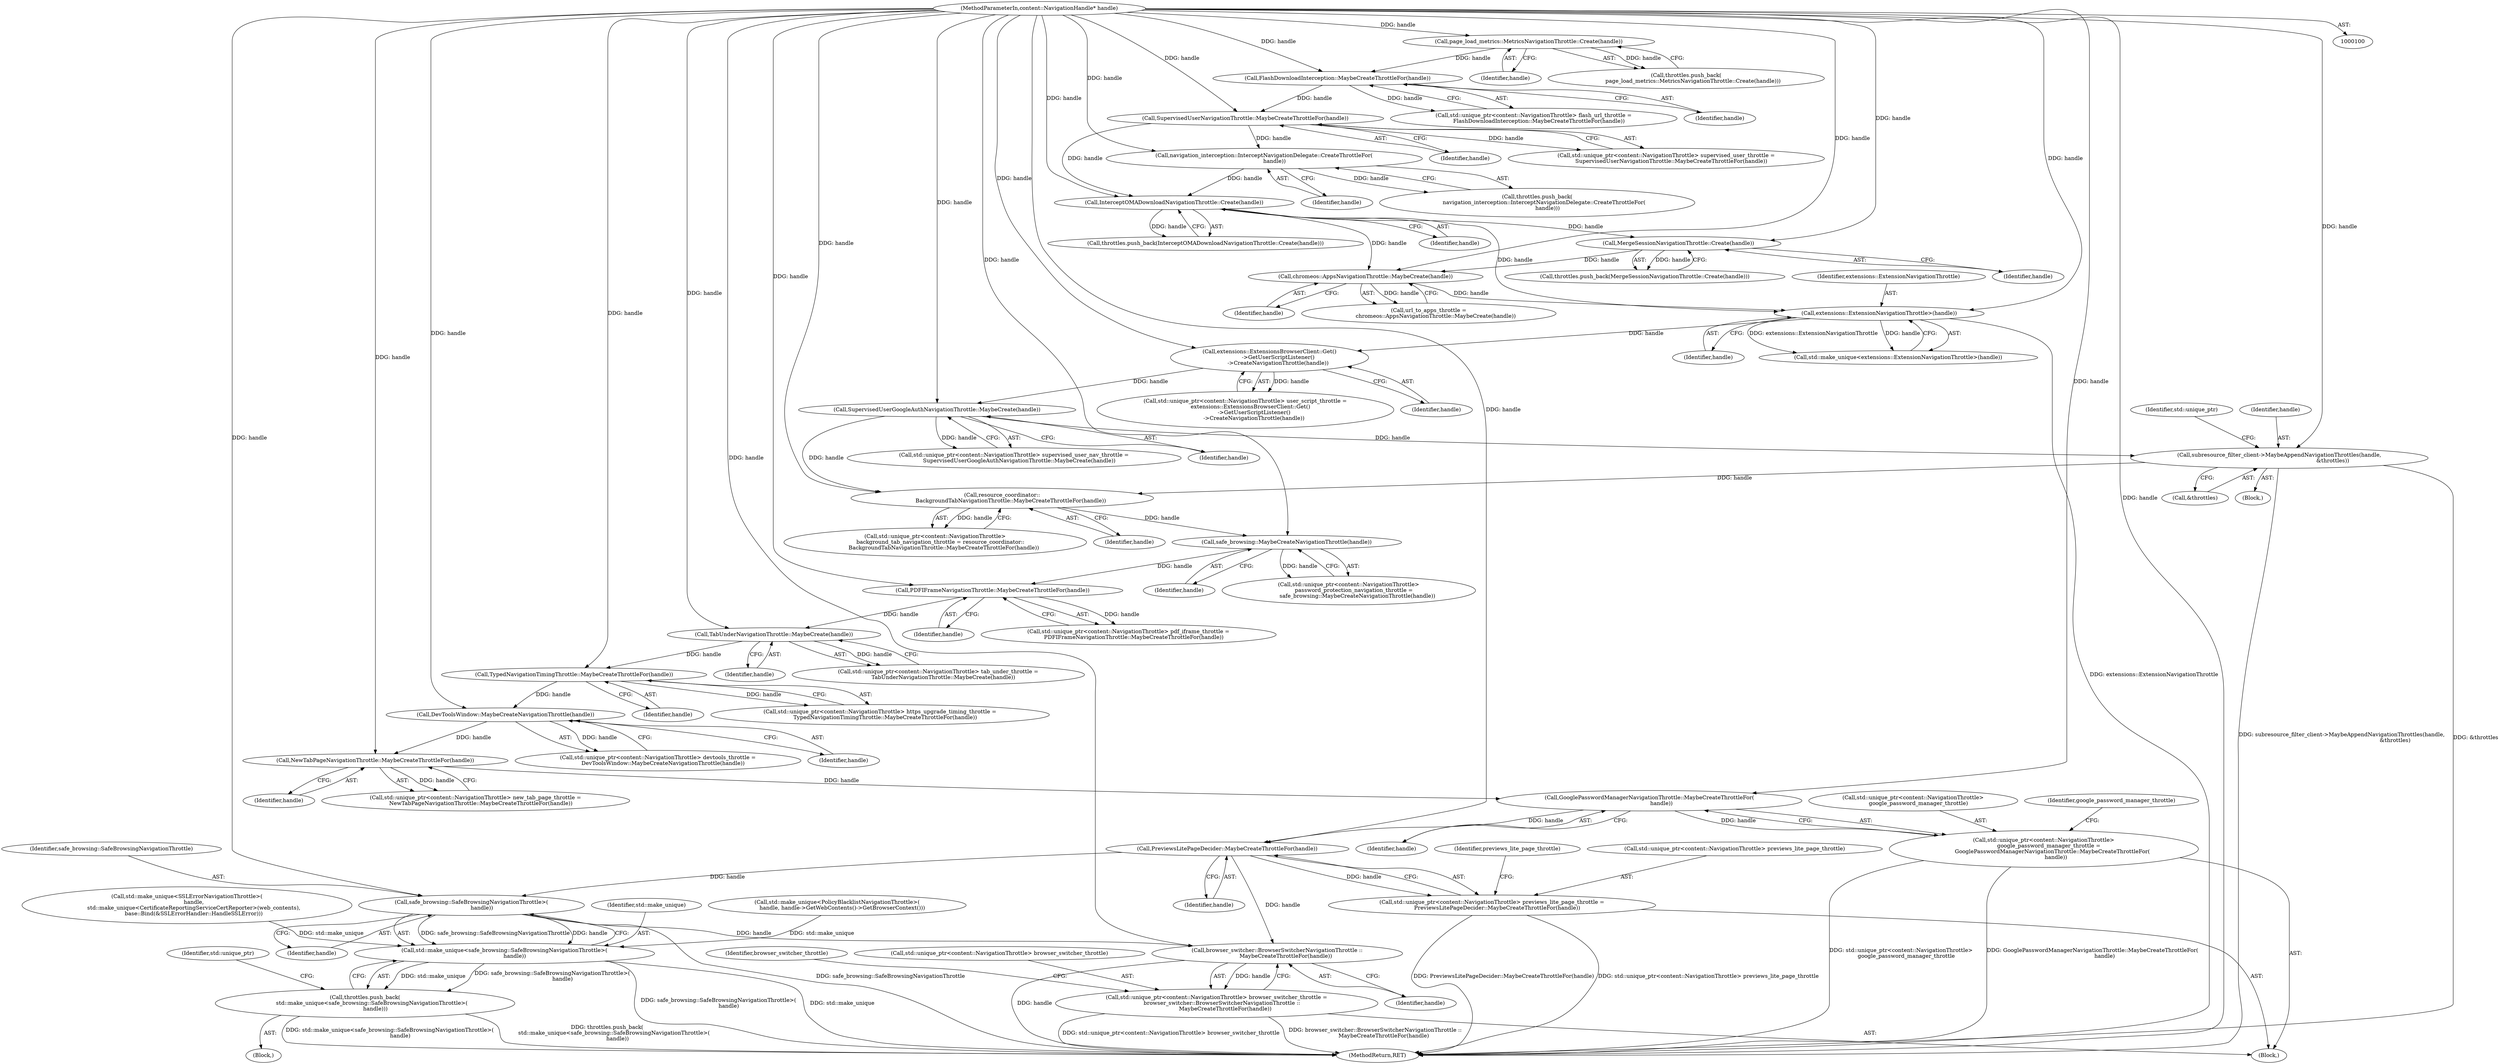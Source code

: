digraph "0_Chrome_5bb223676defeba9c44a5ce42460c86e24561e73@pointer" {
"1000352" [label="(Call,GooglePasswordManagerNavigationThrottle::MaybeCreateThrottleFor(\n              handle))"];
"1000339" [label="(Call,NewTabPageNavigationThrottle::MaybeCreateThrottleFor(handle))"];
"1000326" [label="(Call,DevToolsWindow::MaybeCreateNavigationThrottle(handle))"];
"1000313" [label="(Call,TypedNavigationTimingThrottle::MaybeCreateThrottleFor(handle))"];
"1000272" [label="(Call,TabUnderNavigationThrottle::MaybeCreate(handle))"];
"1000259" [label="(Call,PDFIFrameNavigationThrottle::MaybeCreateThrottleFor(handle))"];
"1000245" [label="(Call,safe_browsing::MaybeCreateNavigationThrottle(handle))"];
"1000232" [label="(Call,resource_coordinator::\n          BackgroundTabNavigationThrottle::MaybeCreateThrottleFor(handle))"];
"1000222" [label="(Call,subresource_filter_client->MaybeAppendNavigationThrottles(handle,\n                                                              &throttles))"];
"1000208" [label="(Call,SupervisedUserGoogleAuthNavigationThrottle::MaybeCreate(handle))"];
"1000195" [label="(Call,extensions::ExtensionsBrowserClient::Get()\n          ->GetUserScriptListener()\n          ->CreateNavigationThrottle(handle))"];
"1000186" [label="(Call,extensions::ExtensionNavigationThrottle>(handle))"];
"1000157" [label="(Call,InterceptOMADownloadNavigationThrottle::Create(handle))"];
"1000154" [label="(Call,navigation_interception::InterceptNavigationDelegate::CreateThrottleFor(\n            handle))"];
"1000135" [label="(Call,SupervisedUserNavigationThrottle::MaybeCreateThrottleFor(handle))"];
"1000122" [label="(Call,FlashDownloadInterception::MaybeCreateThrottleFor(handle))"];
"1000114" [label="(Call,page_load_metrics::MetricsNavigationThrottle::Create(handle))"];
"1000101" [label="(MethodParameterIn,content::NavigationHandle* handle)"];
"1000176" [label="(Call,chromeos::AppsNavigationThrottle::MaybeCreate(handle))"];
"1000171" [label="(Call,MergeSessionNavigationThrottle::Create(handle))"];
"1000346" [label="(Call,std::unique_ptr<content::NavigationThrottle>\n      google_password_manager_throttle =\n          GooglePasswordManagerNavigationThrottle::MaybeCreateThrottleFor(\n              handle))"];
"1000365" [label="(Call,PreviewsLitePageDecider::MaybeCreateThrottleFor(handle))"];
"1000359" [label="(Call,std::unique_ptr<content::NavigationThrottle> previews_lite_page_throttle =\n      PreviewsLitePageDecider::MaybeCreateThrottleFor(handle))"];
"1000379" [label="(Call,safe_browsing::SafeBrowsingNavigationThrottle>(\n            handle))"];
"1000377" [label="(Call,std::make_unique<safe_browsing::SafeBrowsingNavigationThrottle>(\n            handle))"];
"1000376" [label="(Call,throttles.push_back(\n        std::make_unique<safe_browsing::SafeBrowsingNavigationThrottle>(\n            handle)))"];
"1000388" [label="(Call,browser_switcher::BrowserSwitcherNavigationThrottle ::\n          MaybeCreateThrottleFor(handle))"];
"1000382" [label="(Call,std::unique_ptr<content::NavigationThrottle> browser_switcher_throttle =\n      browser_switcher::BrowserSwitcherNavigationThrottle ::\n          MaybeCreateThrottleFor(handle))"];
"1000195" [label="(Call,extensions::ExtensionsBrowserClient::Get()\n          ->GetUserScriptListener()\n          ->CreateNavigationThrottle(handle))"];
"1000340" [label="(Identifier,handle)"];
"1000382" [label="(Call,std::unique_ptr<content::NavigationThrottle> browser_switcher_throttle =\n      browser_switcher::BrowserSwitcherNavigationThrottle ::\n          MaybeCreateThrottleFor(handle))"];
"1000172" [label="(Identifier,handle)"];
"1000113" [label="(Call,throttles.push_back(\n        page_load_metrics::MetricsNavigationThrottle::Create(handle)))"];
"1000196" [label="(Identifier,handle)"];
"1000314" [label="(Identifier,handle)"];
"1000122" [label="(Call,FlashDownloadInterception::MaybeCreateThrottleFor(handle))"];
"1000116" [label="(Call,std::unique_ptr<content::NavigationThrottle> flash_url_throttle =\n      FlashDownloadInterception::MaybeCreateThrottleFor(handle))"];
"1000378" [label="(Identifier,std::make_unique)"];
"1000176" [label="(Call,chromeos::AppsNavigationThrottle::MaybeCreate(handle))"];
"1000101" [label="(MethodParameterIn,content::NavigationHandle* handle)"];
"1000260" [label="(Identifier,handle)"];
"1000388" [label="(Call,browser_switcher::BrowserSwitcherNavigationThrottle ::\n          MaybeCreateThrottleFor(handle))"];
"1000397" [label="(MethodReturn,RET)"];
"1000280" [label="(Call,std::make_unique<PolicyBlacklistNavigationThrottle>(\n      handle, handle->GetWebContents()->GetBrowserContext()))"];
"1000253" [label="(Call,std::unique_ptr<content::NavigationThrottle> pdf_iframe_throttle =\n      PDFIFrameNavigationThrottle::MaybeCreateThrottleFor(handle))"];
"1000188" [label="(Identifier,handle)"];
"1000355" [label="(Identifier,google_password_manager_throttle)"];
"1000226" [label="(Call,std::unique_ptr<content::NavigationThrottle>\n      background_tab_navigation_throttle = resource_coordinator::\n          BackgroundTabNavigationThrottle::MaybeCreateThrottleFor(handle))"];
"1000384" [label="(Identifier,std::unique_ptr)"];
"1000377" [label="(Call,std::make_unique<safe_browsing::SafeBrowsingNavigationThrottle>(\n            handle))"];
"1000224" [label="(Call,&throttles)"];
"1000154" [label="(Call,navigation_interception::InterceptNavigationDelegate::CreateThrottleFor(\n            handle))"];
"1000320" [label="(Call,std::unique_ptr<content::NavigationThrottle> devtools_throttle =\n      DevToolsWindow::MaybeCreateNavigationThrottle(handle))"];
"1000246" [label="(Identifier,handle)"];
"1000368" [label="(Identifier,previews_lite_page_throttle)"];
"1000222" [label="(Call,subresource_filter_client->MaybeAppendNavigationThrottles(handle,\n                                                              &throttles))"];
"1000313" [label="(Call,TypedNavigationTimingThrottle::MaybeCreateThrottleFor(handle))"];
"1000360" [label="(Call,std::unique_ptr<content::NavigationThrottle> previews_lite_page_throttle)"];
"1000239" [label="(Call,std::unique_ptr<content::NavigationThrottle>\n      password_protection_navigation_throttle =\n          safe_browsing::MaybeCreateNavigationThrottle(handle))"];
"1000326" [label="(Call,DevToolsWindow::MaybeCreateNavigationThrottle(handle))"];
"1000177" [label="(Identifier,handle)"];
"1000359" [label="(Call,std::unique_ptr<content::NavigationThrottle> previews_lite_page_throttle =\n      PreviewsLitePageDecider::MaybeCreateThrottleFor(handle))"];
"1000115" [label="(Identifier,handle)"];
"1000375" [label="(Block,)"];
"1000156" [label="(Call,throttles.push_back(InterceptOMADownloadNavigationThrottle::Create(handle)))"];
"1000273" [label="(Identifier,handle)"];
"1000155" [label="(Identifier,handle)"];
"1000327" [label="(Identifier,handle)"];
"1000333" [label="(Call,std::unique_ptr<content::NavigationThrottle> new_tab_page_throttle =\n      NewTabPageNavigationThrottle::MaybeCreateThrottleFor(handle))"];
"1000383" [label="(Call,std::unique_ptr<content::NavigationThrottle> browser_switcher_throttle)"];
"1000153" [label="(Call,throttles.push_back(\n        navigation_interception::InterceptNavigationDelegate::CreateThrottleFor(\n            handle)))"];
"1000228" [label="(Identifier,std::unique_ptr)"];
"1000187" [label="(Identifier,extensions::ExtensionNavigationThrottle)"];
"1000233" [label="(Identifier,handle)"];
"1000158" [label="(Identifier,handle)"];
"1000292" [label="(Call,std::make_unique<SSLErrorNavigationThrottle>(\n        handle,\n        std::make_unique<CertificateReportingServiceCertReporter>(web_contents),\n        base::Bind(&SSLErrorHandler::HandleSSLError)))"];
"1000232" [label="(Call,resource_coordinator::\n          BackgroundTabNavigationThrottle::MaybeCreateThrottleFor(handle))"];
"1000380" [label="(Identifier,safe_browsing::SafeBrowsingNavigationThrottle)"];
"1000221" [label="(Block,)"];
"1000365" [label="(Call,PreviewsLitePageDecider::MaybeCreateThrottleFor(handle))"];
"1000245" [label="(Call,safe_browsing::MaybeCreateNavigationThrottle(handle))"];
"1000171" [label="(Call,MergeSessionNavigationThrottle::Create(handle))"];
"1000266" [label="(Call,std::unique_ptr<content::NavigationThrottle> tab_under_throttle =\n      TabUnderNavigationThrottle::MaybeCreate(handle))"];
"1000129" [label="(Call,std::unique_ptr<content::NavigationThrottle> supervised_user_throttle =\n      SupervisedUserNavigationThrottle::MaybeCreateThrottleFor(handle))"];
"1000135" [label="(Call,SupervisedUserNavigationThrottle::MaybeCreateThrottleFor(handle))"];
"1000376" [label="(Call,throttles.push_back(\n        std::make_unique<safe_browsing::SafeBrowsingNavigationThrottle>(\n            handle)))"];
"1000209" [label="(Identifier,handle)"];
"1000353" [label="(Identifier,handle)"];
"1000136" [label="(Identifier,handle)"];
"1000307" [label="(Call,std::unique_ptr<content::NavigationThrottle> https_upgrade_timing_throttle =\n      TypedNavigationTimingThrottle::MaybeCreateThrottleFor(handle))"];
"1000184" [label="(Call,std::make_unique<extensions::ExtensionNavigationThrottle>(handle))"];
"1000272" [label="(Call,TabUnderNavigationThrottle::MaybeCreate(handle))"];
"1000339" [label="(Call,NewTabPageNavigationThrottle::MaybeCreateThrottleFor(handle))"];
"1000186" [label="(Call,extensions::ExtensionNavigationThrottle>(handle))"];
"1000170" [label="(Call,throttles.push_back(MergeSessionNavigationThrottle::Create(handle)))"];
"1000389" [label="(Identifier,handle)"];
"1000379" [label="(Call,safe_browsing::SafeBrowsingNavigationThrottle>(\n            handle))"];
"1000346" [label="(Call,std::unique_ptr<content::NavigationThrottle>\n      google_password_manager_throttle =\n          GooglePasswordManagerNavigationThrottle::MaybeCreateThrottleFor(\n              handle))"];
"1000223" [label="(Identifier,handle)"];
"1000208" [label="(Call,SupervisedUserGoogleAuthNavigationThrottle::MaybeCreate(handle))"];
"1000381" [label="(Identifier,handle)"];
"1000157" [label="(Call,InterceptOMADownloadNavigationThrottle::Create(handle))"];
"1000114" [label="(Call,page_load_metrics::MetricsNavigationThrottle::Create(handle))"];
"1000352" [label="(Call,GooglePasswordManagerNavigationThrottle::MaybeCreateThrottleFor(\n              handle))"];
"1000202" [label="(Call,std::unique_ptr<content::NavigationThrottle> supervised_user_nav_throttle =\n      SupervisedUserGoogleAuthNavigationThrottle::MaybeCreate(handle))"];
"1000259" [label="(Call,PDFIFrameNavigationThrottle::MaybeCreateThrottleFor(handle))"];
"1000102" [label="(Block,)"];
"1000391" [label="(Identifier,browser_switcher_throttle)"];
"1000174" [label="(Call,url_to_apps_throttle =\n        chromeos::AppsNavigationThrottle::MaybeCreate(handle))"];
"1000123" [label="(Identifier,handle)"];
"1000347" [label="(Call,std::unique_ptr<content::NavigationThrottle>\n      google_password_manager_throttle)"];
"1000366" [label="(Identifier,handle)"];
"1000189" [label="(Call,std::unique_ptr<content::NavigationThrottle> user_script_throttle =\n      extensions::ExtensionsBrowserClient::Get()\n          ->GetUserScriptListener()\n          ->CreateNavigationThrottle(handle))"];
"1000352" -> "1000346"  [label="AST: "];
"1000352" -> "1000353"  [label="CFG: "];
"1000353" -> "1000352"  [label="AST: "];
"1000346" -> "1000352"  [label="CFG: "];
"1000352" -> "1000346"  [label="DDG: handle"];
"1000339" -> "1000352"  [label="DDG: handle"];
"1000101" -> "1000352"  [label="DDG: handle"];
"1000352" -> "1000365"  [label="DDG: handle"];
"1000339" -> "1000333"  [label="AST: "];
"1000339" -> "1000340"  [label="CFG: "];
"1000340" -> "1000339"  [label="AST: "];
"1000333" -> "1000339"  [label="CFG: "];
"1000339" -> "1000333"  [label="DDG: handle"];
"1000326" -> "1000339"  [label="DDG: handle"];
"1000101" -> "1000339"  [label="DDG: handle"];
"1000326" -> "1000320"  [label="AST: "];
"1000326" -> "1000327"  [label="CFG: "];
"1000327" -> "1000326"  [label="AST: "];
"1000320" -> "1000326"  [label="CFG: "];
"1000326" -> "1000320"  [label="DDG: handle"];
"1000313" -> "1000326"  [label="DDG: handle"];
"1000101" -> "1000326"  [label="DDG: handle"];
"1000313" -> "1000307"  [label="AST: "];
"1000313" -> "1000314"  [label="CFG: "];
"1000314" -> "1000313"  [label="AST: "];
"1000307" -> "1000313"  [label="CFG: "];
"1000313" -> "1000307"  [label="DDG: handle"];
"1000272" -> "1000313"  [label="DDG: handle"];
"1000101" -> "1000313"  [label="DDG: handle"];
"1000272" -> "1000266"  [label="AST: "];
"1000272" -> "1000273"  [label="CFG: "];
"1000273" -> "1000272"  [label="AST: "];
"1000266" -> "1000272"  [label="CFG: "];
"1000272" -> "1000266"  [label="DDG: handle"];
"1000259" -> "1000272"  [label="DDG: handle"];
"1000101" -> "1000272"  [label="DDG: handle"];
"1000259" -> "1000253"  [label="AST: "];
"1000259" -> "1000260"  [label="CFG: "];
"1000260" -> "1000259"  [label="AST: "];
"1000253" -> "1000259"  [label="CFG: "];
"1000259" -> "1000253"  [label="DDG: handle"];
"1000245" -> "1000259"  [label="DDG: handle"];
"1000101" -> "1000259"  [label="DDG: handle"];
"1000245" -> "1000239"  [label="AST: "];
"1000245" -> "1000246"  [label="CFG: "];
"1000246" -> "1000245"  [label="AST: "];
"1000239" -> "1000245"  [label="CFG: "];
"1000245" -> "1000239"  [label="DDG: handle"];
"1000232" -> "1000245"  [label="DDG: handle"];
"1000101" -> "1000245"  [label="DDG: handle"];
"1000232" -> "1000226"  [label="AST: "];
"1000232" -> "1000233"  [label="CFG: "];
"1000233" -> "1000232"  [label="AST: "];
"1000226" -> "1000232"  [label="CFG: "];
"1000232" -> "1000226"  [label="DDG: handle"];
"1000222" -> "1000232"  [label="DDG: handle"];
"1000208" -> "1000232"  [label="DDG: handle"];
"1000101" -> "1000232"  [label="DDG: handle"];
"1000222" -> "1000221"  [label="AST: "];
"1000222" -> "1000224"  [label="CFG: "];
"1000223" -> "1000222"  [label="AST: "];
"1000224" -> "1000222"  [label="AST: "];
"1000228" -> "1000222"  [label="CFG: "];
"1000222" -> "1000397"  [label="DDG: subresource_filter_client->MaybeAppendNavigationThrottles(handle,\n                                                              &throttles)"];
"1000222" -> "1000397"  [label="DDG: &throttles"];
"1000208" -> "1000222"  [label="DDG: handle"];
"1000101" -> "1000222"  [label="DDG: handle"];
"1000208" -> "1000202"  [label="AST: "];
"1000208" -> "1000209"  [label="CFG: "];
"1000209" -> "1000208"  [label="AST: "];
"1000202" -> "1000208"  [label="CFG: "];
"1000208" -> "1000202"  [label="DDG: handle"];
"1000195" -> "1000208"  [label="DDG: handle"];
"1000101" -> "1000208"  [label="DDG: handle"];
"1000195" -> "1000189"  [label="AST: "];
"1000195" -> "1000196"  [label="CFG: "];
"1000196" -> "1000195"  [label="AST: "];
"1000189" -> "1000195"  [label="CFG: "];
"1000195" -> "1000189"  [label="DDG: handle"];
"1000186" -> "1000195"  [label="DDG: handle"];
"1000101" -> "1000195"  [label="DDG: handle"];
"1000186" -> "1000184"  [label="AST: "];
"1000186" -> "1000188"  [label="CFG: "];
"1000187" -> "1000186"  [label="AST: "];
"1000188" -> "1000186"  [label="AST: "];
"1000184" -> "1000186"  [label="CFG: "];
"1000186" -> "1000397"  [label="DDG: extensions::ExtensionNavigationThrottle"];
"1000186" -> "1000184"  [label="DDG: extensions::ExtensionNavigationThrottle"];
"1000186" -> "1000184"  [label="DDG: handle"];
"1000157" -> "1000186"  [label="DDG: handle"];
"1000176" -> "1000186"  [label="DDG: handle"];
"1000101" -> "1000186"  [label="DDG: handle"];
"1000157" -> "1000156"  [label="AST: "];
"1000157" -> "1000158"  [label="CFG: "];
"1000158" -> "1000157"  [label="AST: "];
"1000156" -> "1000157"  [label="CFG: "];
"1000157" -> "1000156"  [label="DDG: handle"];
"1000154" -> "1000157"  [label="DDG: handle"];
"1000135" -> "1000157"  [label="DDG: handle"];
"1000101" -> "1000157"  [label="DDG: handle"];
"1000157" -> "1000171"  [label="DDG: handle"];
"1000157" -> "1000176"  [label="DDG: handle"];
"1000154" -> "1000153"  [label="AST: "];
"1000154" -> "1000155"  [label="CFG: "];
"1000155" -> "1000154"  [label="AST: "];
"1000153" -> "1000154"  [label="CFG: "];
"1000154" -> "1000153"  [label="DDG: handle"];
"1000135" -> "1000154"  [label="DDG: handle"];
"1000101" -> "1000154"  [label="DDG: handle"];
"1000135" -> "1000129"  [label="AST: "];
"1000135" -> "1000136"  [label="CFG: "];
"1000136" -> "1000135"  [label="AST: "];
"1000129" -> "1000135"  [label="CFG: "];
"1000135" -> "1000129"  [label="DDG: handle"];
"1000122" -> "1000135"  [label="DDG: handle"];
"1000101" -> "1000135"  [label="DDG: handle"];
"1000122" -> "1000116"  [label="AST: "];
"1000122" -> "1000123"  [label="CFG: "];
"1000123" -> "1000122"  [label="AST: "];
"1000116" -> "1000122"  [label="CFG: "];
"1000122" -> "1000116"  [label="DDG: handle"];
"1000114" -> "1000122"  [label="DDG: handle"];
"1000101" -> "1000122"  [label="DDG: handle"];
"1000114" -> "1000113"  [label="AST: "];
"1000114" -> "1000115"  [label="CFG: "];
"1000115" -> "1000114"  [label="AST: "];
"1000113" -> "1000114"  [label="CFG: "];
"1000114" -> "1000113"  [label="DDG: handle"];
"1000101" -> "1000114"  [label="DDG: handle"];
"1000101" -> "1000100"  [label="AST: "];
"1000101" -> "1000397"  [label="DDG: handle"];
"1000101" -> "1000171"  [label="DDG: handle"];
"1000101" -> "1000176"  [label="DDG: handle"];
"1000101" -> "1000365"  [label="DDG: handle"];
"1000101" -> "1000379"  [label="DDG: handle"];
"1000101" -> "1000388"  [label="DDG: handle"];
"1000176" -> "1000174"  [label="AST: "];
"1000176" -> "1000177"  [label="CFG: "];
"1000177" -> "1000176"  [label="AST: "];
"1000174" -> "1000176"  [label="CFG: "];
"1000176" -> "1000174"  [label="DDG: handle"];
"1000171" -> "1000176"  [label="DDG: handle"];
"1000171" -> "1000170"  [label="AST: "];
"1000171" -> "1000172"  [label="CFG: "];
"1000172" -> "1000171"  [label="AST: "];
"1000170" -> "1000171"  [label="CFG: "];
"1000171" -> "1000170"  [label="DDG: handle"];
"1000346" -> "1000102"  [label="AST: "];
"1000347" -> "1000346"  [label="AST: "];
"1000355" -> "1000346"  [label="CFG: "];
"1000346" -> "1000397"  [label="DDG: std::unique_ptr<content::NavigationThrottle>\n      google_password_manager_throttle"];
"1000346" -> "1000397"  [label="DDG: GooglePasswordManagerNavigationThrottle::MaybeCreateThrottleFor(\n              handle)"];
"1000365" -> "1000359"  [label="AST: "];
"1000365" -> "1000366"  [label="CFG: "];
"1000366" -> "1000365"  [label="AST: "];
"1000359" -> "1000365"  [label="CFG: "];
"1000365" -> "1000359"  [label="DDG: handle"];
"1000365" -> "1000379"  [label="DDG: handle"];
"1000365" -> "1000388"  [label="DDG: handle"];
"1000359" -> "1000102"  [label="AST: "];
"1000360" -> "1000359"  [label="AST: "];
"1000368" -> "1000359"  [label="CFG: "];
"1000359" -> "1000397"  [label="DDG: PreviewsLitePageDecider::MaybeCreateThrottleFor(handle)"];
"1000359" -> "1000397"  [label="DDG: std::unique_ptr<content::NavigationThrottle> previews_lite_page_throttle"];
"1000379" -> "1000377"  [label="AST: "];
"1000379" -> "1000381"  [label="CFG: "];
"1000380" -> "1000379"  [label="AST: "];
"1000381" -> "1000379"  [label="AST: "];
"1000377" -> "1000379"  [label="CFG: "];
"1000379" -> "1000397"  [label="DDG: safe_browsing::SafeBrowsingNavigationThrottle"];
"1000379" -> "1000377"  [label="DDG: safe_browsing::SafeBrowsingNavigationThrottle"];
"1000379" -> "1000377"  [label="DDG: handle"];
"1000379" -> "1000388"  [label="DDG: handle"];
"1000377" -> "1000376"  [label="AST: "];
"1000378" -> "1000377"  [label="AST: "];
"1000376" -> "1000377"  [label="CFG: "];
"1000377" -> "1000397"  [label="DDG: safe_browsing::SafeBrowsingNavigationThrottle>(\n            handle)"];
"1000377" -> "1000397"  [label="DDG: std::make_unique"];
"1000377" -> "1000376"  [label="DDG: std::make_unique"];
"1000377" -> "1000376"  [label="DDG: safe_browsing::SafeBrowsingNavigationThrottle>(\n            handle)"];
"1000292" -> "1000377"  [label="DDG: std::make_unique"];
"1000280" -> "1000377"  [label="DDG: std::make_unique"];
"1000376" -> "1000375"  [label="AST: "];
"1000384" -> "1000376"  [label="CFG: "];
"1000376" -> "1000397"  [label="DDG: throttles.push_back(\n        std::make_unique<safe_browsing::SafeBrowsingNavigationThrottle>(\n            handle))"];
"1000376" -> "1000397"  [label="DDG: std::make_unique<safe_browsing::SafeBrowsingNavigationThrottle>(\n            handle)"];
"1000388" -> "1000382"  [label="AST: "];
"1000388" -> "1000389"  [label="CFG: "];
"1000389" -> "1000388"  [label="AST: "];
"1000382" -> "1000388"  [label="CFG: "];
"1000388" -> "1000397"  [label="DDG: handle"];
"1000388" -> "1000382"  [label="DDG: handle"];
"1000382" -> "1000102"  [label="AST: "];
"1000383" -> "1000382"  [label="AST: "];
"1000391" -> "1000382"  [label="CFG: "];
"1000382" -> "1000397"  [label="DDG: std::unique_ptr<content::NavigationThrottle> browser_switcher_throttle"];
"1000382" -> "1000397"  [label="DDG: browser_switcher::BrowserSwitcherNavigationThrottle ::\n          MaybeCreateThrottleFor(handle)"];
}
